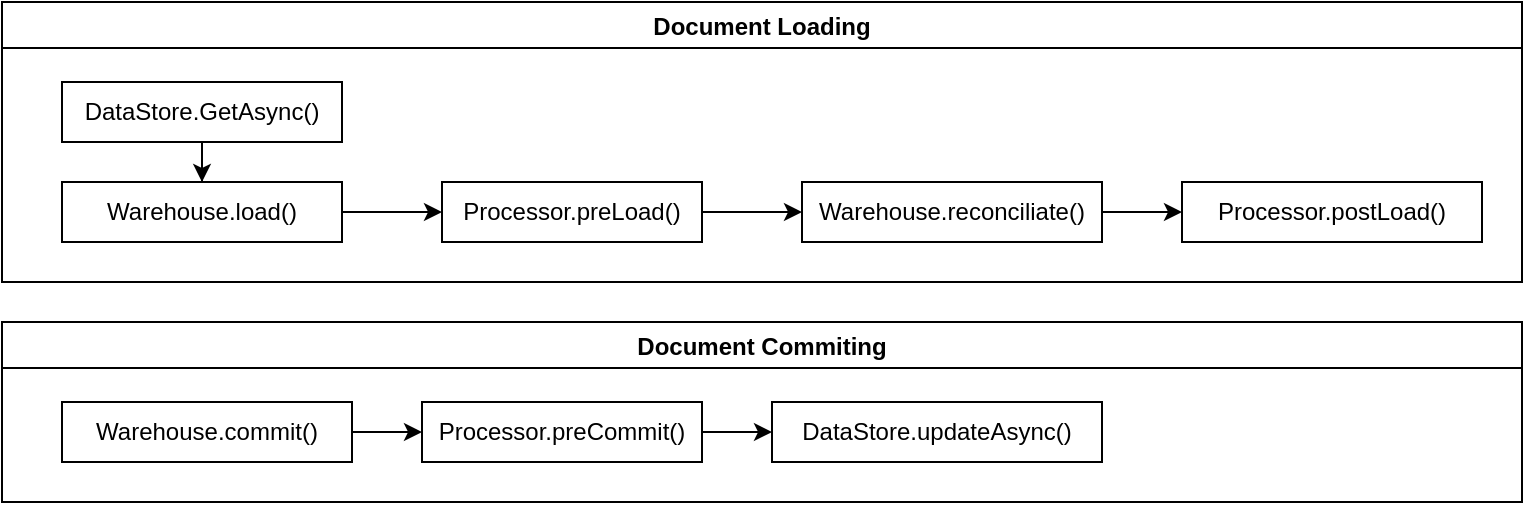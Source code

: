 <mxfile>
    <diagram id="t7ibgmxfwUppUW_bUPpx" name="Page-1">
        <mxGraphModel dx="991" dy="851" grid="1" gridSize="10" guides="1" tooltips="1" connect="1" arrows="1" fold="1" page="1" pageScale="1" pageWidth="850" pageHeight="1100" background="none" math="0" shadow="0">
            <root>
                <mxCell id="0"/>
                <mxCell id="1" parent="0"/>
                <mxCell id="4" value="Document Loading" style="swimlane;" parent="1" vertex="1">
                    <mxGeometry x="40" y="40" width="760" height="140" as="geometry"/>
                </mxCell>
                <mxCell id="11" style="edgeStyle=orthogonalEdgeStyle;rounded=0;orthogonalLoop=1;jettySize=auto;html=1;entryX=0;entryY=0.5;entryDx=0;entryDy=0;" parent="4" source="9" target="10" edge="1">
                    <mxGeometry relative="1" as="geometry"/>
                </mxCell>
                <UserObject label="Warehouse.load()" treeRoot="1" id="9">
                    <mxCell style="whiteSpace=wrap;html=1;align=center;treeFolding=1;treeMoving=1;newEdgeStyle={&quot;edgeStyle&quot;:&quot;elbowEdgeStyle&quot;,&quot;startArrow&quot;:&quot;none&quot;,&quot;endArrow&quot;:&quot;none&quot;};" parent="4" vertex="1">
                        <mxGeometry x="30" y="90" width="140" height="30" as="geometry"/>
                    </mxCell>
                </UserObject>
                <mxCell id="14" value="" style="edgeStyle=orthogonalEdgeStyle;rounded=0;orthogonalLoop=1;jettySize=auto;html=1;" parent="4" source="10" target="13" edge="1">
                    <mxGeometry relative="1" as="geometry"/>
                </mxCell>
                <mxCell id="10" value="Processor.preLoad()" style="rounded=0;whiteSpace=wrap;html=1;" parent="4" vertex="1">
                    <mxGeometry x="220" y="90" width="130" height="30" as="geometry"/>
                </mxCell>
                <mxCell id="16" style="edgeStyle=orthogonalEdgeStyle;rounded=0;orthogonalLoop=1;jettySize=auto;html=1;entryX=0;entryY=0.5;entryDx=0;entryDy=0;" parent="4" source="13" target="15" edge="1">
                    <mxGeometry relative="1" as="geometry"/>
                </mxCell>
                <mxCell id="13" value="Warehouse.reconciliate()" style="rounded=0;whiteSpace=wrap;html=1;" parent="4" vertex="1">
                    <mxGeometry x="400" y="90" width="150" height="30" as="geometry"/>
                </mxCell>
                <mxCell id="15" value="Processor.postLoad()" style="rounded=0;whiteSpace=wrap;html=1;" parent="4" vertex="1">
                    <mxGeometry x="590" y="90" width="150" height="30" as="geometry"/>
                </mxCell>
                <mxCell id="42" style="edgeStyle=orthogonalEdgeStyle;rounded=0;orthogonalLoop=1;jettySize=auto;html=1;entryX=0.5;entryY=0;entryDx=0;entryDy=0;" parent="4" source="41" target="9" edge="1">
                    <mxGeometry relative="1" as="geometry"/>
                </mxCell>
                <UserObject label="DataStore.GetAsync()" treeRoot="1" id="41">
                    <mxCell style="whiteSpace=wrap;html=1;align=center;treeFolding=1;treeMoving=1;newEdgeStyle={&quot;edgeStyle&quot;:&quot;elbowEdgeStyle&quot;,&quot;startArrow&quot;:&quot;none&quot;,&quot;endArrow&quot;:&quot;none&quot;};" parent="4" vertex="1">
                        <mxGeometry x="30" y="40" width="140" height="30" as="geometry"/>
                    </mxCell>
                </UserObject>
                <mxCell id="33" value="Document Commiting" style="swimlane;" parent="1" vertex="1">
                    <mxGeometry x="40" y="200" width="760" height="90" as="geometry"/>
                </mxCell>
                <mxCell id="34" style="edgeStyle=orthogonalEdgeStyle;rounded=0;orthogonalLoop=1;jettySize=auto;html=1;entryX=0;entryY=0.5;entryDx=0;entryDy=0;" parent="33" source="35" target="37" edge="1">
                    <mxGeometry relative="1" as="geometry"/>
                </mxCell>
                <UserObject label="Warehouse.commit()" treeRoot="1" id="35">
                    <mxCell style="whiteSpace=wrap;html=1;align=center;treeFolding=1;treeMoving=1;newEdgeStyle={&quot;edgeStyle&quot;:&quot;elbowEdgeStyle&quot;,&quot;startArrow&quot;:&quot;none&quot;,&quot;endArrow&quot;:&quot;none&quot;};" parent="33" vertex="1">
                        <mxGeometry x="30" y="40" width="145" height="30" as="geometry"/>
                    </mxCell>
                </UserObject>
                <mxCell id="36" value="" style="edgeStyle=orthogonalEdgeStyle;rounded=0;orthogonalLoop=1;jettySize=auto;html=1;" parent="33" source="37" target="39" edge="1">
                    <mxGeometry relative="1" as="geometry"/>
                </mxCell>
                <mxCell id="37" value="Processor.preCommit()" style="rounded=0;whiteSpace=wrap;html=1;" parent="33" vertex="1">
                    <mxGeometry x="210" y="40" width="140" height="30" as="geometry"/>
                </mxCell>
                <mxCell id="39" value="DataStore.updateAsync()" style="rounded=0;whiteSpace=wrap;html=1;" parent="33" vertex="1">
                    <mxGeometry x="385" y="40" width="165" height="30" as="geometry"/>
                </mxCell>
            </root>
        </mxGraphModel>
    </diagram>
</mxfile>